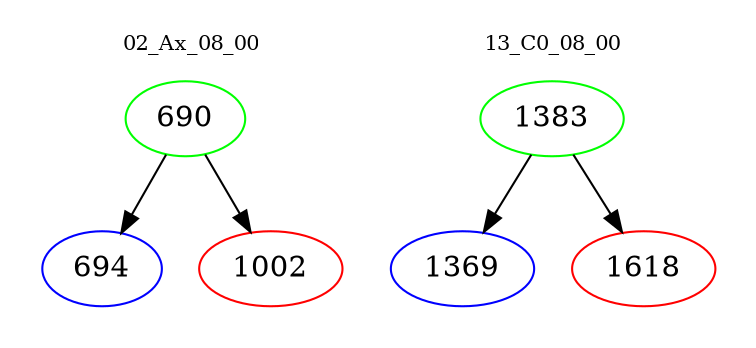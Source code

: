 digraph{
subgraph cluster_0 {
color = white
label = "02_Ax_08_00";
fontsize=10;
T0_690 [label="690", color="green"]
T0_690 -> T0_694 [color="black"]
T0_694 [label="694", color="blue"]
T0_690 -> T0_1002 [color="black"]
T0_1002 [label="1002", color="red"]
}
subgraph cluster_1 {
color = white
label = "13_C0_08_00";
fontsize=10;
T1_1383 [label="1383", color="green"]
T1_1383 -> T1_1369 [color="black"]
T1_1369 [label="1369", color="blue"]
T1_1383 -> T1_1618 [color="black"]
T1_1618 [label="1618", color="red"]
}
}
